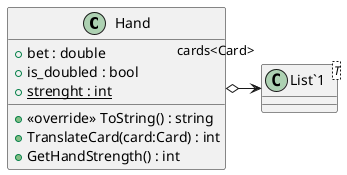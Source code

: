 @startuml
class Hand {
    + bet : double
    + is_doubled : bool
    + {static} strenght : int
    + <<override>> ToString() : string
    + TranslateCard(card:Card) : int
    + GetHandStrength() : int
}
class "List`1"<T> {
}
Hand o-> "cards<Card>" "List`1"
@enduml
